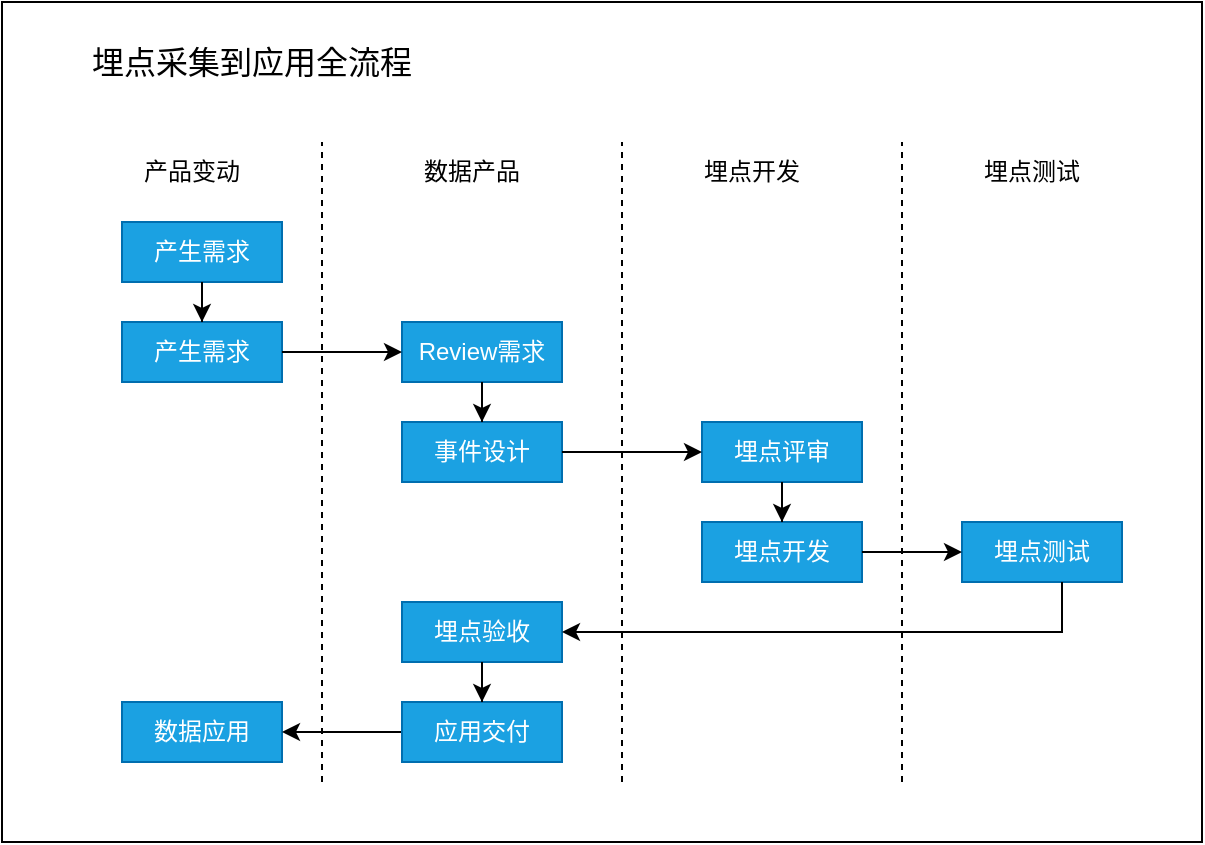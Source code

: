 <mxfile version="14.7.2" type="github">
  <diagram id="kgpKYQtTHZ0yAKxKKP6v" name="Page-1">
    <mxGraphModel dx="1422" dy="748" grid="1" gridSize="10" guides="1" tooltips="1" connect="1" arrows="1" fold="1" page="1" pageScale="1" pageWidth="850" pageHeight="1100" math="0" shadow="0">
      <root>
        <mxCell id="0" />
        <mxCell id="1" parent="0" />
        <mxCell id="xMWqGZyCQrD27c-tNp-Z-37" value="" style="group" vertex="1" connectable="0" parent="1">
          <mxGeometry x="50" y="650" width="600" height="420" as="geometry" />
        </mxCell>
        <mxCell id="xMWqGZyCQrD27c-tNp-Z-31" value="" style="rounded=0;whiteSpace=wrap;html=1;" vertex="1" parent="xMWqGZyCQrD27c-tNp-Z-37">
          <mxGeometry width="600" height="420" as="geometry" />
        </mxCell>
        <mxCell id="xMWqGZyCQrD27c-tNp-Z-3" value="产品变动" style="text;html=1;strokeColor=none;fillColor=none;align=center;verticalAlign=middle;whiteSpace=wrap;rounded=0;" vertex="1" parent="xMWqGZyCQrD27c-tNp-Z-37">
          <mxGeometry x="60" y="70" width="70" height="30" as="geometry" />
        </mxCell>
        <mxCell id="xMWqGZyCQrD27c-tNp-Z-4" value="数据产品" style="text;html=1;strokeColor=none;fillColor=none;align=center;verticalAlign=middle;whiteSpace=wrap;rounded=0;" vertex="1" parent="xMWqGZyCQrD27c-tNp-Z-37">
          <mxGeometry x="200" y="70" width="70" height="30" as="geometry" />
        </mxCell>
        <mxCell id="xMWqGZyCQrD27c-tNp-Z-5" value="埋点测试" style="text;html=1;strokeColor=none;fillColor=none;align=center;verticalAlign=middle;whiteSpace=wrap;rounded=0;" vertex="1" parent="xMWqGZyCQrD27c-tNp-Z-37">
          <mxGeometry x="480" y="70" width="70" height="30" as="geometry" />
        </mxCell>
        <mxCell id="xMWqGZyCQrD27c-tNp-Z-6" value="埋点开发" style="text;html=1;strokeColor=none;fillColor=none;align=center;verticalAlign=middle;whiteSpace=wrap;rounded=0;" vertex="1" parent="xMWqGZyCQrD27c-tNp-Z-37">
          <mxGeometry x="340" y="70" width="70" height="30" as="geometry" />
        </mxCell>
        <mxCell id="xMWqGZyCQrD27c-tNp-Z-7" value="" style="endArrow=none;dashed=1;html=1;" edge="1" parent="xMWqGZyCQrD27c-tNp-Z-37">
          <mxGeometry width="50" height="50" as="geometry">
            <mxPoint x="160" y="390" as="sourcePoint" />
            <mxPoint x="160" y="70" as="targetPoint" />
          </mxGeometry>
        </mxCell>
        <mxCell id="xMWqGZyCQrD27c-tNp-Z-8" value="" style="endArrow=none;dashed=1;html=1;" edge="1" parent="xMWqGZyCQrD27c-tNp-Z-37">
          <mxGeometry width="50" height="50" as="geometry">
            <mxPoint x="310" y="390" as="sourcePoint" />
            <mxPoint x="310" y="70" as="targetPoint" />
          </mxGeometry>
        </mxCell>
        <mxCell id="xMWqGZyCQrD27c-tNp-Z-9" value="" style="endArrow=none;dashed=1;html=1;" edge="1" parent="xMWqGZyCQrD27c-tNp-Z-37">
          <mxGeometry width="50" height="50" as="geometry">
            <mxPoint x="450" y="390" as="sourcePoint" />
            <mxPoint x="450" y="70" as="targetPoint" />
          </mxGeometry>
        </mxCell>
        <mxCell id="xMWqGZyCQrD27c-tNp-Z-11" value="产生需求" style="rounded=0;whiteSpace=wrap;html=1;fillColor=#1ba1e2;strokeColor=#006EAF;fontColor=#ffffff;" vertex="1" parent="xMWqGZyCQrD27c-tNp-Z-37">
          <mxGeometry x="60" y="110" width="80" height="30" as="geometry" />
        </mxCell>
        <mxCell id="xMWqGZyCQrD27c-tNp-Z-13" value="产生需求" style="rounded=0;whiteSpace=wrap;html=1;fillColor=#1ba1e2;strokeColor=#006EAF;fontColor=#ffffff;" vertex="1" parent="xMWqGZyCQrD27c-tNp-Z-37">
          <mxGeometry x="60" y="160" width="80" height="30" as="geometry" />
        </mxCell>
        <mxCell id="xMWqGZyCQrD27c-tNp-Z-15" value="" style="edgeStyle=orthogonalEdgeStyle;rounded=0;orthogonalLoop=1;jettySize=auto;html=1;" edge="1" parent="xMWqGZyCQrD27c-tNp-Z-37" source="xMWqGZyCQrD27c-tNp-Z-11" target="xMWqGZyCQrD27c-tNp-Z-13">
          <mxGeometry as="geometry" />
        </mxCell>
        <mxCell id="xMWqGZyCQrD27c-tNp-Z-16" value="Review需求&lt;br&gt;" style="rounded=0;whiteSpace=wrap;html=1;fillColor=#1ba1e2;strokeColor=#006EAF;fontColor=#ffffff;" vertex="1" parent="xMWqGZyCQrD27c-tNp-Z-37">
          <mxGeometry x="200" y="160" width="80" height="30" as="geometry" />
        </mxCell>
        <mxCell id="xMWqGZyCQrD27c-tNp-Z-17" value="" style="edgeStyle=orthogonalEdgeStyle;rounded=0;orthogonalLoop=1;jettySize=auto;html=1;" edge="1" parent="xMWqGZyCQrD27c-tNp-Z-37" source="xMWqGZyCQrD27c-tNp-Z-13" target="xMWqGZyCQrD27c-tNp-Z-16">
          <mxGeometry as="geometry" />
        </mxCell>
        <mxCell id="xMWqGZyCQrD27c-tNp-Z-18" value="事件设计" style="rounded=0;whiteSpace=wrap;html=1;fillColor=#1ba1e2;strokeColor=#006EAF;fontColor=#ffffff;" vertex="1" parent="xMWqGZyCQrD27c-tNp-Z-37">
          <mxGeometry x="200" y="210" width="80" height="30" as="geometry" />
        </mxCell>
        <mxCell id="xMWqGZyCQrD27c-tNp-Z-19" value="" style="edgeStyle=orthogonalEdgeStyle;rounded=0;orthogonalLoop=1;jettySize=auto;html=1;" edge="1" parent="xMWqGZyCQrD27c-tNp-Z-37" source="xMWqGZyCQrD27c-tNp-Z-16" target="xMWqGZyCQrD27c-tNp-Z-18">
          <mxGeometry as="geometry" />
        </mxCell>
        <mxCell id="xMWqGZyCQrD27c-tNp-Z-20" value="埋点评审" style="rounded=0;whiteSpace=wrap;html=1;fillColor=#1ba1e2;strokeColor=#006EAF;fontColor=#ffffff;" vertex="1" parent="xMWqGZyCQrD27c-tNp-Z-37">
          <mxGeometry x="350" y="210" width="80" height="30" as="geometry" />
        </mxCell>
        <mxCell id="xMWqGZyCQrD27c-tNp-Z-21" value="" style="edgeStyle=orthogonalEdgeStyle;rounded=0;orthogonalLoop=1;jettySize=auto;html=1;" edge="1" parent="xMWqGZyCQrD27c-tNp-Z-37" source="xMWqGZyCQrD27c-tNp-Z-18" target="xMWqGZyCQrD27c-tNp-Z-20">
          <mxGeometry as="geometry" />
        </mxCell>
        <mxCell id="xMWqGZyCQrD27c-tNp-Z-22" value="埋点开发" style="rounded=0;whiteSpace=wrap;html=1;fillColor=#1ba1e2;strokeColor=#006EAF;fontColor=#ffffff;" vertex="1" parent="xMWqGZyCQrD27c-tNp-Z-37">
          <mxGeometry x="350" y="260" width="80" height="30" as="geometry" />
        </mxCell>
        <mxCell id="xMWqGZyCQrD27c-tNp-Z-23" value="" style="edgeStyle=orthogonalEdgeStyle;rounded=0;orthogonalLoop=1;jettySize=auto;html=1;" edge="1" parent="xMWqGZyCQrD27c-tNp-Z-37" source="xMWqGZyCQrD27c-tNp-Z-20" target="xMWqGZyCQrD27c-tNp-Z-22">
          <mxGeometry as="geometry" />
        </mxCell>
        <mxCell id="xMWqGZyCQrD27c-tNp-Z-24" value="埋点测试" style="rounded=0;whiteSpace=wrap;html=1;fillColor=#1ba1e2;strokeColor=#006EAF;fontColor=#ffffff;" vertex="1" parent="xMWqGZyCQrD27c-tNp-Z-37">
          <mxGeometry x="480" y="260" width="80" height="30" as="geometry" />
        </mxCell>
        <mxCell id="xMWqGZyCQrD27c-tNp-Z-25" value="" style="edgeStyle=orthogonalEdgeStyle;rounded=0;orthogonalLoop=1;jettySize=auto;html=1;" edge="1" parent="xMWqGZyCQrD27c-tNp-Z-37" source="xMWqGZyCQrD27c-tNp-Z-22" target="xMWqGZyCQrD27c-tNp-Z-24">
          <mxGeometry as="geometry" />
        </mxCell>
        <mxCell id="xMWqGZyCQrD27c-tNp-Z-26" value="埋点验收" style="rounded=0;whiteSpace=wrap;html=1;fillColor=#1ba1e2;strokeColor=#006EAF;fontColor=#ffffff;" vertex="1" parent="xMWqGZyCQrD27c-tNp-Z-37">
          <mxGeometry x="200" y="300" width="80" height="30" as="geometry" />
        </mxCell>
        <mxCell id="xMWqGZyCQrD27c-tNp-Z-27" value="" style="edgeStyle=orthogonalEdgeStyle;rounded=0;orthogonalLoop=1;jettySize=auto;html=1;" edge="1" parent="xMWqGZyCQrD27c-tNp-Z-37" source="xMWqGZyCQrD27c-tNp-Z-24" target="xMWqGZyCQrD27c-tNp-Z-26">
          <mxGeometry as="geometry">
            <Array as="points">
              <mxPoint x="530" y="315" />
            </Array>
          </mxGeometry>
        </mxCell>
        <mxCell id="xMWqGZyCQrD27c-tNp-Z-28" value="数据应用" style="rounded=0;whiteSpace=wrap;html=1;fillColor=#1ba1e2;strokeColor=#006EAF;fontColor=#ffffff;" vertex="1" parent="xMWqGZyCQrD27c-tNp-Z-37">
          <mxGeometry x="60" y="350" width="80" height="30" as="geometry" />
        </mxCell>
        <mxCell id="xMWqGZyCQrD27c-tNp-Z-29" value="" style="edgeStyle=orthogonalEdgeStyle;rounded=0;orthogonalLoop=1;jettySize=auto;html=1;" edge="1" parent="xMWqGZyCQrD27c-tNp-Z-37" source="xMWqGZyCQrD27c-tNp-Z-35" target="xMWqGZyCQrD27c-tNp-Z-28">
          <mxGeometry as="geometry" />
        </mxCell>
        <mxCell id="xMWqGZyCQrD27c-tNp-Z-32" value="&lt;font style=&quot;font-size: 16px&quot;&gt;埋点采集到应用全流程&lt;/font&gt;" style="text;html=1;strokeColor=none;fillColor=none;align=center;verticalAlign=middle;whiteSpace=wrap;rounded=0;" vertex="1" parent="xMWqGZyCQrD27c-tNp-Z-37">
          <mxGeometry x="40" y="20" width="170" height="20" as="geometry" />
        </mxCell>
        <mxCell id="xMWqGZyCQrD27c-tNp-Z-35" value="应用交付" style="rounded=0;whiteSpace=wrap;html=1;fillColor=#1ba1e2;strokeColor=#006EAF;fontColor=#ffffff;" vertex="1" parent="xMWqGZyCQrD27c-tNp-Z-37">
          <mxGeometry x="200" y="350" width="80" height="30" as="geometry" />
        </mxCell>
        <mxCell id="xMWqGZyCQrD27c-tNp-Z-36" value="" style="edgeStyle=orthogonalEdgeStyle;rounded=0;orthogonalLoop=1;jettySize=auto;html=1;" edge="1" parent="xMWqGZyCQrD27c-tNp-Z-37" source="xMWqGZyCQrD27c-tNp-Z-26" target="xMWqGZyCQrD27c-tNp-Z-35">
          <mxGeometry relative="1" as="geometry" />
        </mxCell>
      </root>
    </mxGraphModel>
  </diagram>
</mxfile>
